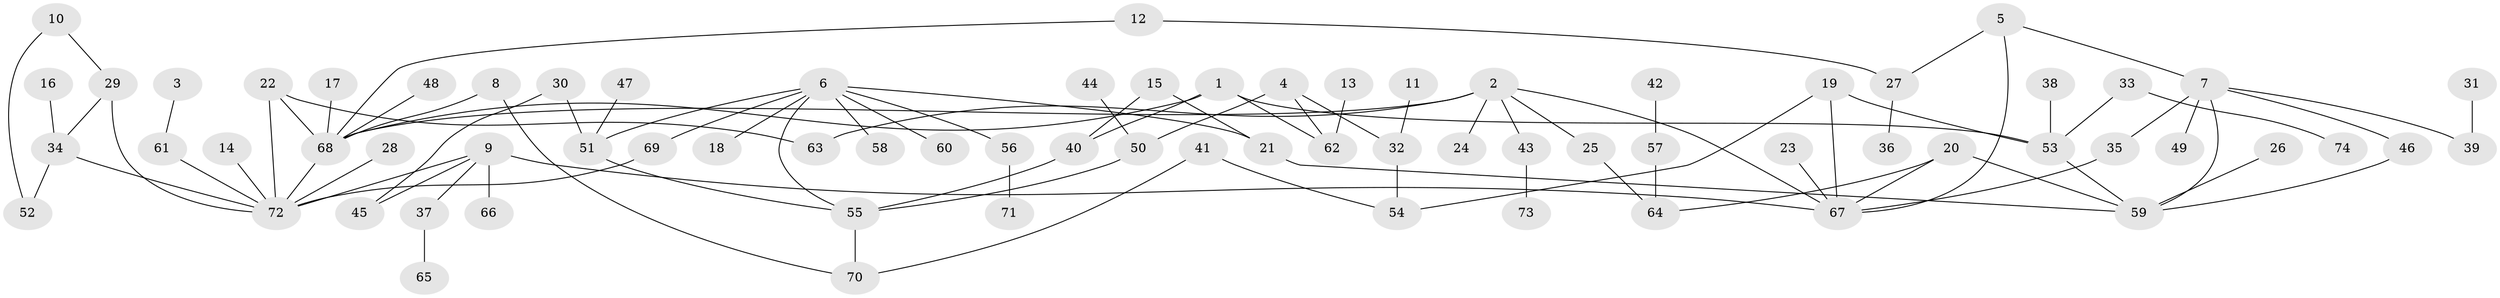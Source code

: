 // original degree distribution, {7: 0.013513513513513514, 5: 0.04054054054054054, 3: 0.16216216216216217, 10: 0.006756756756756757, 6: 0.02027027027027027, 2: 0.27702702702702703, 4: 0.08783783783783784, 1: 0.3918918918918919}
// Generated by graph-tools (version 1.1) at 2025/25/03/09/25 03:25:29]
// undirected, 74 vertices, 94 edges
graph export_dot {
graph [start="1"]
  node [color=gray90,style=filled];
  1;
  2;
  3;
  4;
  5;
  6;
  7;
  8;
  9;
  10;
  11;
  12;
  13;
  14;
  15;
  16;
  17;
  18;
  19;
  20;
  21;
  22;
  23;
  24;
  25;
  26;
  27;
  28;
  29;
  30;
  31;
  32;
  33;
  34;
  35;
  36;
  37;
  38;
  39;
  40;
  41;
  42;
  43;
  44;
  45;
  46;
  47;
  48;
  49;
  50;
  51;
  52;
  53;
  54;
  55;
  56;
  57;
  58;
  59;
  60;
  61;
  62;
  63;
  64;
  65;
  66;
  67;
  68;
  69;
  70;
  71;
  72;
  73;
  74;
  1 -- 40 [weight=1.0];
  1 -- 53 [weight=1.0];
  1 -- 62 [weight=1.0];
  1 -- 68 [weight=1.0];
  2 -- 24 [weight=1.0];
  2 -- 25 [weight=1.0];
  2 -- 43 [weight=1.0];
  2 -- 63 [weight=1.0];
  2 -- 67 [weight=1.0];
  2 -- 68 [weight=1.0];
  3 -- 61 [weight=1.0];
  4 -- 32 [weight=1.0];
  4 -- 50 [weight=1.0];
  4 -- 62 [weight=1.0];
  5 -- 7 [weight=1.0];
  5 -- 27 [weight=1.0];
  5 -- 67 [weight=1.0];
  6 -- 18 [weight=1.0];
  6 -- 21 [weight=1.0];
  6 -- 51 [weight=1.0];
  6 -- 55 [weight=1.0];
  6 -- 56 [weight=1.0];
  6 -- 58 [weight=1.0];
  6 -- 60 [weight=1.0];
  6 -- 69 [weight=1.0];
  7 -- 35 [weight=1.0];
  7 -- 39 [weight=1.0];
  7 -- 46 [weight=1.0];
  7 -- 49 [weight=1.0];
  7 -- 59 [weight=1.0];
  8 -- 68 [weight=1.0];
  8 -- 70 [weight=1.0];
  9 -- 37 [weight=1.0];
  9 -- 45 [weight=1.0];
  9 -- 66 [weight=1.0];
  9 -- 67 [weight=1.0];
  9 -- 72 [weight=1.0];
  10 -- 29 [weight=1.0];
  10 -- 52 [weight=1.0];
  11 -- 32 [weight=1.0];
  12 -- 27 [weight=1.0];
  12 -- 68 [weight=1.0];
  13 -- 62 [weight=1.0];
  14 -- 72 [weight=1.0];
  15 -- 21 [weight=1.0];
  15 -- 40 [weight=1.0];
  16 -- 34 [weight=1.0];
  17 -- 68 [weight=1.0];
  19 -- 53 [weight=1.0];
  19 -- 54 [weight=1.0];
  19 -- 67 [weight=1.0];
  20 -- 59 [weight=1.0];
  20 -- 64 [weight=1.0];
  20 -- 67 [weight=1.0];
  21 -- 59 [weight=1.0];
  22 -- 63 [weight=1.0];
  22 -- 68 [weight=1.0];
  22 -- 72 [weight=1.0];
  23 -- 67 [weight=1.0];
  25 -- 64 [weight=1.0];
  26 -- 59 [weight=1.0];
  27 -- 36 [weight=1.0];
  28 -- 72 [weight=1.0];
  29 -- 34 [weight=1.0];
  29 -- 72 [weight=1.0];
  30 -- 45 [weight=1.0];
  30 -- 51 [weight=1.0];
  31 -- 39 [weight=1.0];
  32 -- 54 [weight=1.0];
  33 -- 53 [weight=1.0];
  33 -- 74 [weight=1.0];
  34 -- 52 [weight=1.0];
  34 -- 72 [weight=1.0];
  35 -- 67 [weight=1.0];
  37 -- 65 [weight=1.0];
  38 -- 53 [weight=1.0];
  40 -- 55 [weight=1.0];
  41 -- 54 [weight=1.0];
  41 -- 70 [weight=1.0];
  42 -- 57 [weight=1.0];
  43 -- 73 [weight=1.0];
  44 -- 50 [weight=1.0];
  46 -- 59 [weight=1.0];
  47 -- 51 [weight=1.0];
  48 -- 68 [weight=1.0];
  50 -- 55 [weight=1.0];
  51 -- 55 [weight=1.0];
  53 -- 59 [weight=1.0];
  55 -- 70 [weight=1.0];
  56 -- 71 [weight=1.0];
  57 -- 64 [weight=1.0];
  61 -- 72 [weight=1.0];
  68 -- 72 [weight=1.0];
  69 -- 72 [weight=1.0];
}
